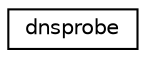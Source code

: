 digraph "Graphical Class Hierarchy"
{
  edge [fontname="Helvetica",fontsize="10",labelfontname="Helvetica",labelfontsize="10"];
  node [fontname="Helvetica",fontsize="10",shape=record];
  rankdir="LR";
  Node0 [label="dnsprobe",height=0.2,width=0.4,color="black", fillcolor="white", style="filled",URL="$structdnsprobe.html"];
}
